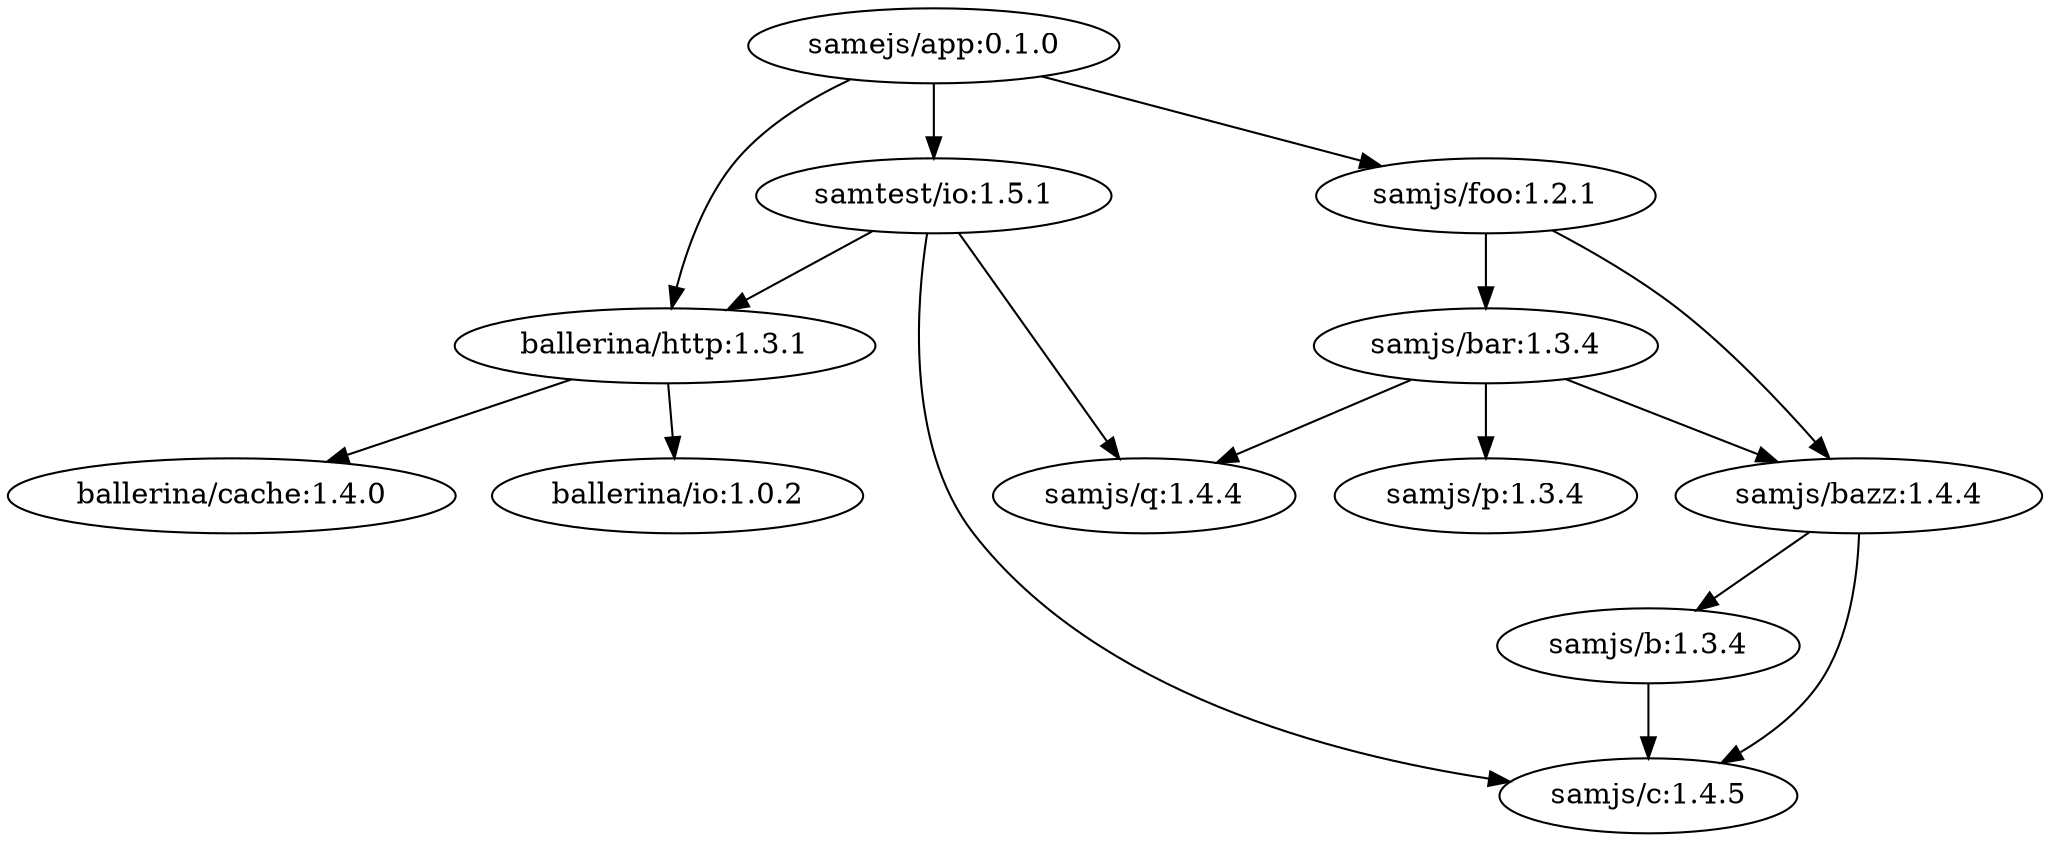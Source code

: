 digraph "example1" {
    "ballerina/http:1.3.1" -> "ballerina/cache:1.4.0"
    "ballerina/http:1.3.1" -> "ballerina/io:1.0.2"
    "samejs/app:0.1.0" -> "ballerina/http:1.3.1"
    "samejs/app:0.1.0" -> "samjs/foo:1.2.1"
    "samejs/app:0.1.0" -> "samtest/io:1.5.1"
    "samjs/foo:1.2.1" -> "samjs/bar:1.3.4"
    "samjs/foo:1.2.1" -> "samjs/bazz:1.4.4"
    "samtest/io:1.5.1" -> "ballerina/http:1.3.1"
    "samtest/io:1.5.1" -> "samjs/c:1.4.5"
    "samtest/io:1.5.1" -> "samjs/q:1.4.4"
    "samjs/b:1.3.4" -> "samjs/c:1.4.5"
    "samjs/bar:1.3.4" -> "samjs/bazz:1.4.4"
    "samjs/bar:1.3.4" -> "samjs/p:1.3.4"
    "samjs/bar:1.3.4" -> "samjs/q:1.4.4"
    "samjs/bazz:1.4.4" -> "samjs/b:1.3.4"
    "samjs/bazz:1.4.4" -> "samjs/c:1.4.5"

    "samjs/foo:1.2.1" [scope = "testOnly"]
    "samjs/bar:1.3.4" [scope = "testOnly"]
    "samjs/bazz:1.4.4" [scope = "testOnly"]
    "samjs/b:1.3.4" [scope = "testOnly"]
    "samjs/p:1.3.4" [scope = "testOnly"]
    "samtest/io:1.5.1" [repo = "local"]
}
